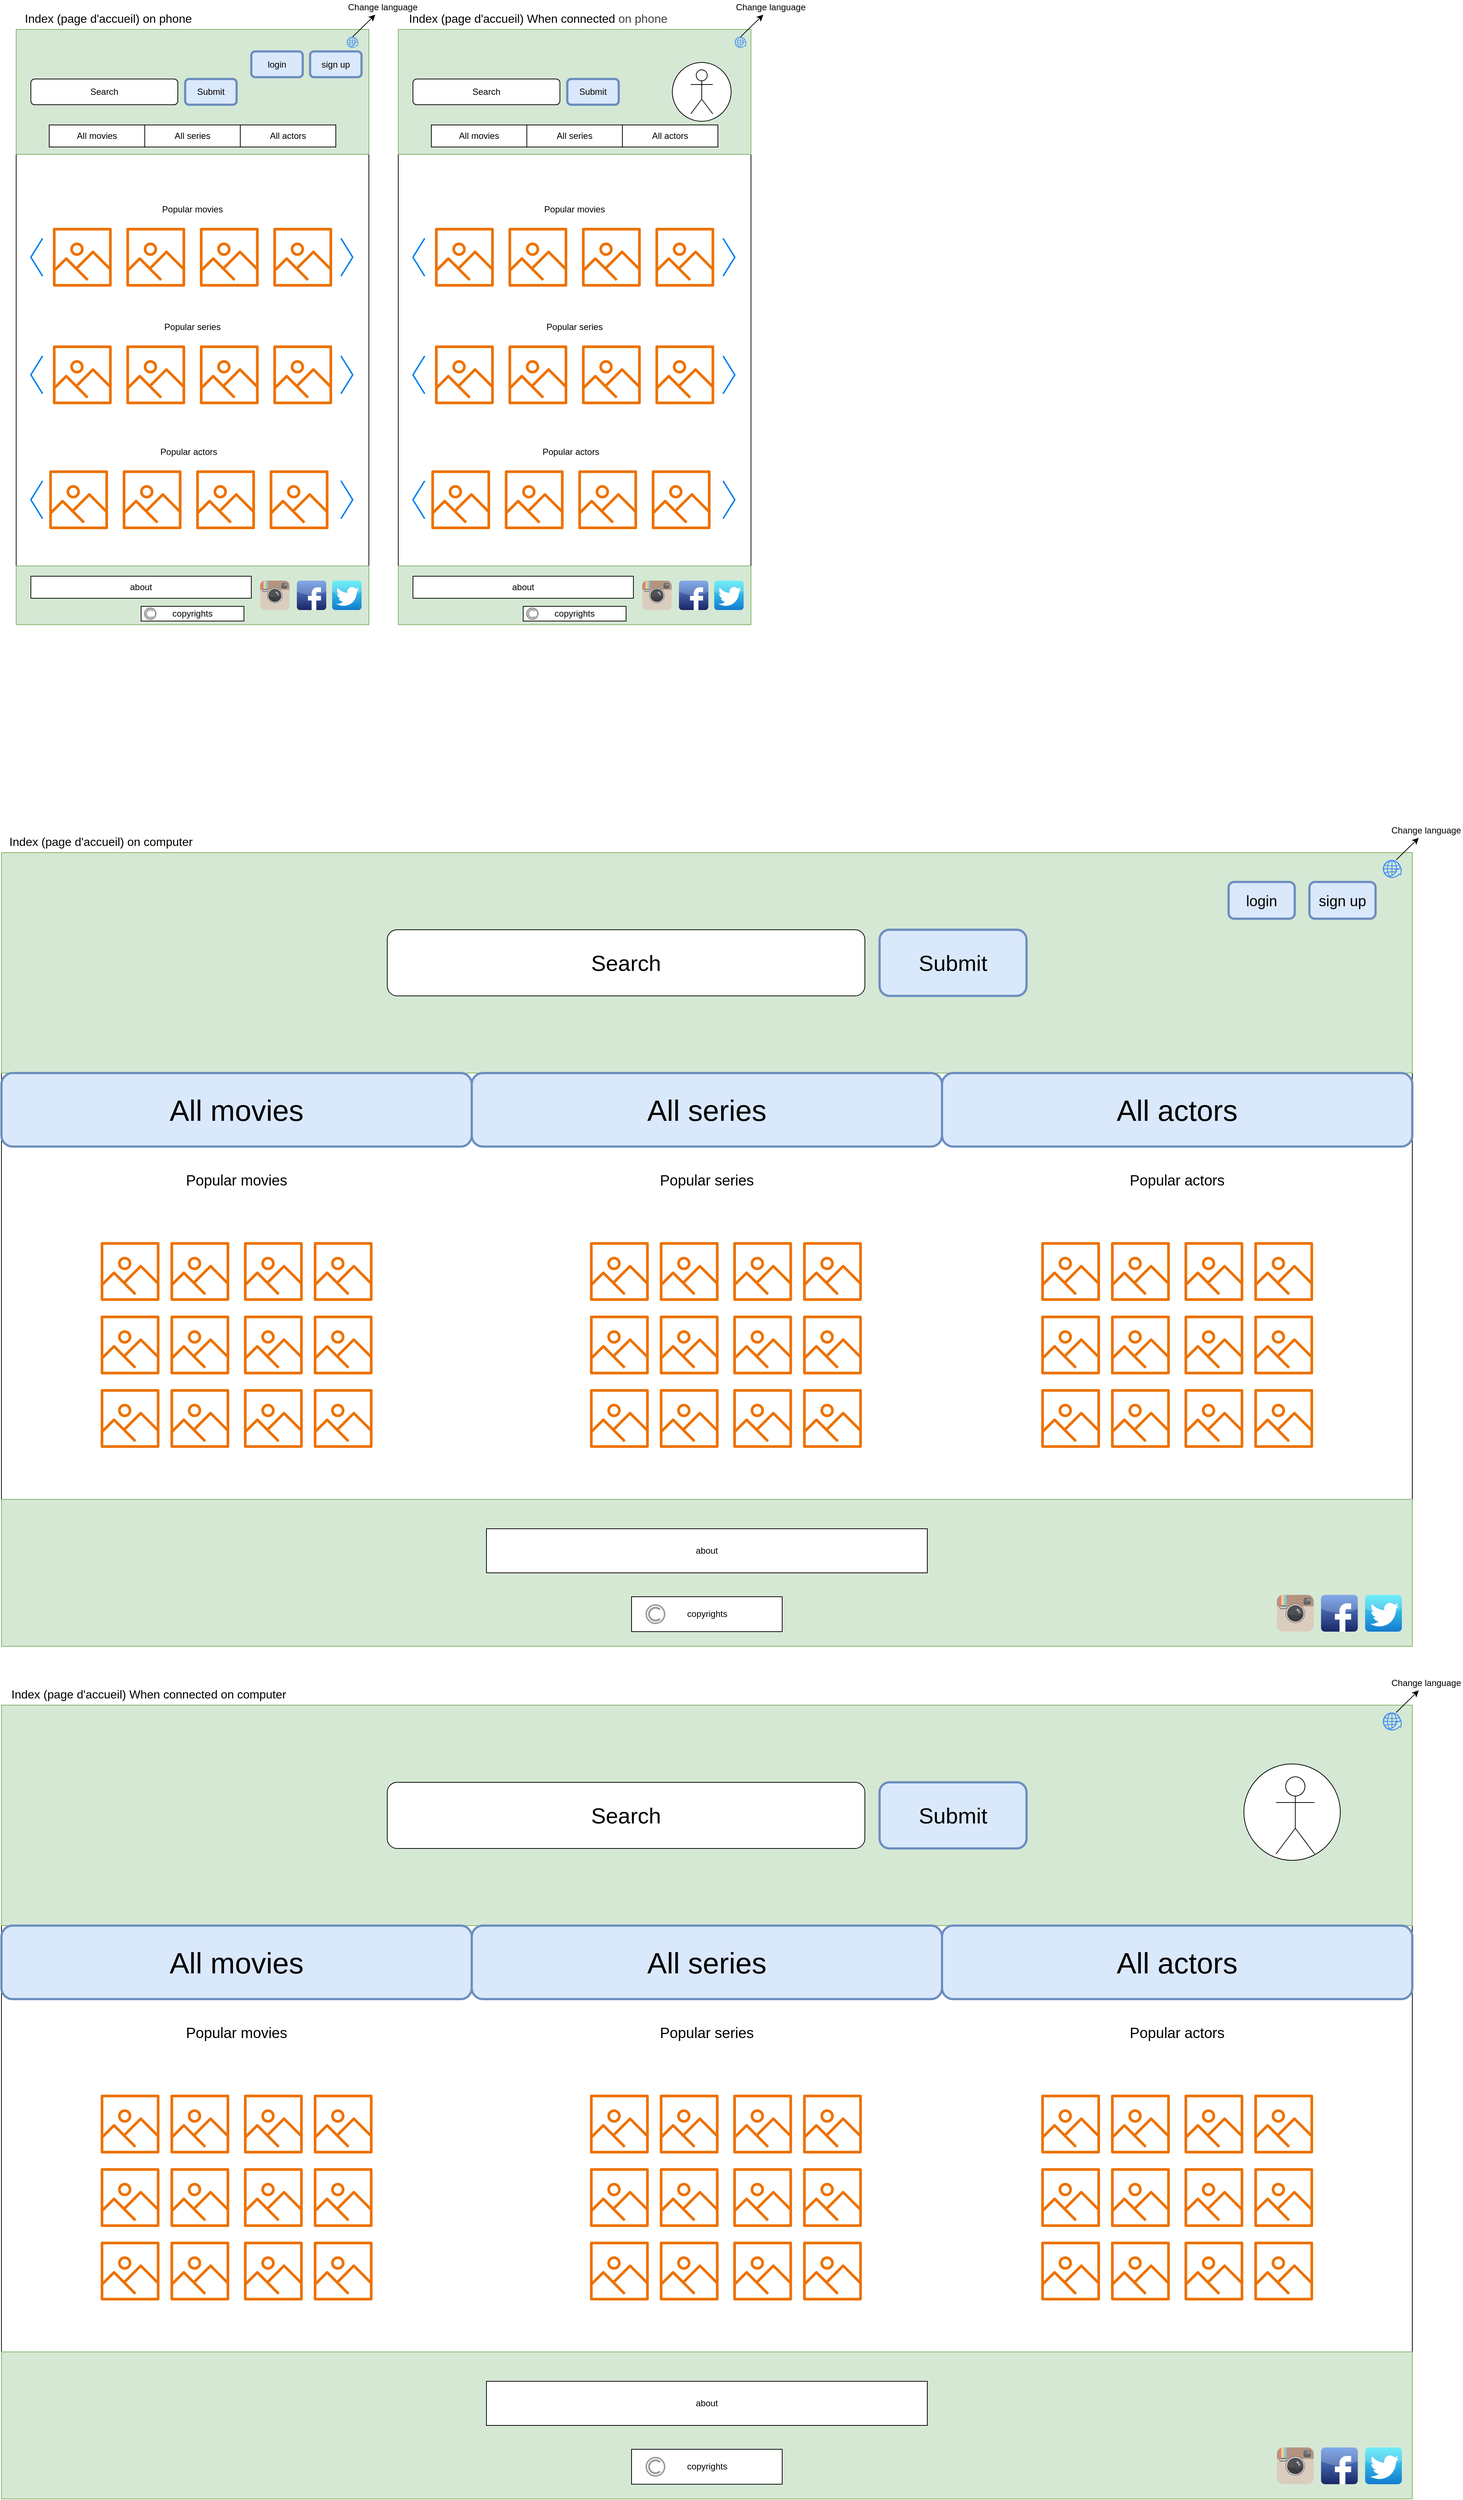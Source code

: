 <mxfile>
    <diagram id="rfGIokJ09Gj-BOzO8d14" name="Page-1">
        <mxGraphModel dx="1133" dy="779" grid="1" gridSize="10" guides="1" tooltips="1" connect="1" arrows="1" fold="1" page="1" pageScale="1" pageWidth="827" pageHeight="1169" math="0" shadow="0">
            <root>
                <mxCell id="0"/>
                <mxCell id="1" parent="0"/>
                <mxCell id="2" value="&lt;font style=&quot;font-size: 16px;&quot;&gt;Index (page d&#39;accueil) on phone&lt;/font&gt;" style="text;html=1;align=center;verticalAlign=middle;resizable=0;points=[];autosize=1;strokeColor=none;fillColor=none;" parent="1" vertex="1">
                    <mxGeometry x="40" y="50" width="250" height="30" as="geometry"/>
                </mxCell>
                <mxCell id="3" value="" style="whiteSpace=wrap;html=1;" parent="1" vertex="1">
                    <mxGeometry x="40" y="80" width="480" height="810" as="geometry"/>
                </mxCell>
                <mxCell id="5" value="" style="rounded=0;whiteSpace=wrap;html=1;fillColor=#d5e8d4;strokeColor=#82b366;" parent="1" vertex="1">
                    <mxGeometry x="40" y="80" width="480" height="170" as="geometry"/>
                </mxCell>
                <mxCell id="8" value="Search" style="rounded=1;whiteSpace=wrap;html=1;" parent="1" vertex="1">
                    <mxGeometry x="60" y="147.5" width="200" height="35" as="geometry"/>
                </mxCell>
                <mxCell id="9" value="Submit" style="rounded=1;whiteSpace=wrap;html=1;fillColor=#dae8fc;strokeColor=#6c8ebf;strokeWidth=3;" parent="1" vertex="1">
                    <mxGeometry x="270" y="147.5" width="70" height="35" as="geometry"/>
                </mxCell>
                <mxCell id="61" value="" style="sketch=0;outlineConnect=0;fontColor=#232F3E;gradientColor=none;fillColor=#ED7100;strokeColor=none;dashed=0;verticalLabelPosition=bottom;verticalAlign=top;align=center;html=1;fontSize=12;fontStyle=0;aspect=fixed;pointerEvents=1;shape=mxgraph.aws4.container_registry_image;" parent="1" vertex="1">
                    <mxGeometry x="90" y="510" width="80" height="80" as="geometry"/>
                </mxCell>
                <mxCell id="62" value="" style="sketch=0;outlineConnect=0;fontColor=#232F3E;gradientColor=none;fillColor=#ED7100;strokeColor=none;dashed=0;verticalLabelPosition=bottom;verticalAlign=top;align=center;html=1;fontSize=12;fontStyle=0;aspect=fixed;pointerEvents=1;shape=mxgraph.aws4.container_registry_image;" parent="1" vertex="1">
                    <mxGeometry x="190" y="510" width="80" height="80" as="geometry"/>
                </mxCell>
                <mxCell id="63" value="" style="sketch=0;outlineConnect=0;fontColor=#232F3E;gradientColor=none;fillColor=#ED7100;strokeColor=none;dashed=0;verticalLabelPosition=bottom;verticalAlign=top;align=center;html=1;fontSize=12;fontStyle=0;aspect=fixed;pointerEvents=1;shape=mxgraph.aws4.container_registry_image;" parent="1" vertex="1">
                    <mxGeometry x="290" y="510" width="80" height="80" as="geometry"/>
                </mxCell>
                <mxCell id="64" value="" style="sketch=0;outlineConnect=0;fontColor=#232F3E;gradientColor=none;fillColor=#ED7100;strokeColor=none;dashed=0;verticalLabelPosition=bottom;verticalAlign=top;align=center;html=1;fontSize=12;fontStyle=0;aspect=fixed;pointerEvents=1;shape=mxgraph.aws4.container_registry_image;" parent="1" vertex="1">
                    <mxGeometry x="390" y="510" width="80" height="80" as="geometry"/>
                </mxCell>
                <mxCell id="65" value="" style="rounded=0;whiteSpace=wrap;html=1;fillColor=#d5e8d4;strokeColor=#82b366;" parent="1" vertex="1">
                    <mxGeometry x="40" y="810" width="480" height="80" as="geometry"/>
                </mxCell>
                <mxCell id="68" value="copyrights" style="rounded=0;whiteSpace=wrap;html=1;" parent="1" vertex="1">
                    <mxGeometry x="210" y="865" width="140" height="20" as="geometry"/>
                </mxCell>
                <mxCell id="69" value="Popular series" style="text;html=1;align=center;verticalAlign=middle;whiteSpace=wrap;rounded=0;" parent="1" vertex="1">
                    <mxGeometry x="205" y="470" width="150" height="30" as="geometry"/>
                </mxCell>
                <mxCell id="70" value="" style="sketch=0;outlineConnect=0;fontColor=#232F3E;gradientColor=none;fillColor=#ED7100;strokeColor=none;dashed=0;verticalLabelPosition=bottom;verticalAlign=top;align=center;html=1;fontSize=12;fontStyle=0;aspect=fixed;pointerEvents=1;shape=mxgraph.aws4.container_registry_image;" parent="1" vertex="1">
                    <mxGeometry x="90" y="350" width="80" height="80" as="geometry"/>
                </mxCell>
                <mxCell id="71" value="" style="sketch=0;outlineConnect=0;fontColor=#232F3E;gradientColor=none;fillColor=#ED7100;strokeColor=none;dashed=0;verticalLabelPosition=bottom;verticalAlign=top;align=center;html=1;fontSize=12;fontStyle=0;aspect=fixed;pointerEvents=1;shape=mxgraph.aws4.container_registry_image;" parent="1" vertex="1">
                    <mxGeometry x="190" y="350" width="80" height="80" as="geometry"/>
                </mxCell>
                <mxCell id="72" value="" style="sketch=0;outlineConnect=0;fontColor=#232F3E;gradientColor=none;fillColor=#ED7100;strokeColor=none;dashed=0;verticalLabelPosition=bottom;verticalAlign=top;align=center;html=1;fontSize=12;fontStyle=0;aspect=fixed;pointerEvents=1;shape=mxgraph.aws4.container_registry_image;" parent="1" vertex="1">
                    <mxGeometry x="290" y="350" width="80" height="80" as="geometry"/>
                </mxCell>
                <mxCell id="73" value="" style="sketch=0;outlineConnect=0;fontColor=#232F3E;gradientColor=none;fillColor=#ED7100;strokeColor=none;dashed=0;verticalLabelPosition=bottom;verticalAlign=top;align=center;html=1;fontSize=12;fontStyle=0;aspect=fixed;pointerEvents=1;shape=mxgraph.aws4.container_registry_image;" parent="1" vertex="1">
                    <mxGeometry x="390" y="350" width="80" height="80" as="geometry"/>
                </mxCell>
                <mxCell id="74" value="Popular movies" style="text;html=1;align=center;verticalAlign=middle;whiteSpace=wrap;rounded=0;" parent="1" vertex="1">
                    <mxGeometry x="205" y="310" width="150" height="30" as="geometry"/>
                </mxCell>
                <mxCell id="75" value="&lt;font style=&quot;font-size: 16px;&quot;&gt;Index (page d&#39;accueil) When connected&amp;nbsp;&lt;/font&gt;&lt;span style=&quot;color: rgb(63, 63, 63); font-size: 16px;&quot;&gt;on phone&lt;/span&gt;" style="text;html=1;align=center;verticalAlign=middle;resizable=0;points=[];autosize=1;strokeColor=none;fillColor=none;" parent="1" vertex="1">
                    <mxGeometry x="560" y="50" width="380" height="30" as="geometry"/>
                </mxCell>
                <mxCell id="76" value="" style="whiteSpace=wrap;html=1;" parent="1" vertex="1">
                    <mxGeometry x="560" y="80" width="480" height="810" as="geometry"/>
                </mxCell>
                <mxCell id="77" value="" style="rounded=0;whiteSpace=wrap;html=1;fillColor=#d5e8d4;strokeColor=#82b366;" parent="1" vertex="1">
                    <mxGeometry x="560" y="80" width="480" height="170" as="geometry"/>
                </mxCell>
                <mxCell id="78" value="" style="ellipse;whiteSpace=wrap;html=1;aspect=fixed;" parent="1" vertex="1">
                    <mxGeometry x="933" y="125" width="80" height="80" as="geometry"/>
                </mxCell>
                <mxCell id="79" value="" style="shape=umlActor;verticalLabelPosition=bottom;verticalAlign=top;html=1;outlineConnect=0;" parent="1" vertex="1">
                    <mxGeometry x="958" y="135" width="30" height="60" as="geometry"/>
                </mxCell>
                <mxCell id="80" value="Search" style="rounded=1;whiteSpace=wrap;html=1;" parent="1" vertex="1">
                    <mxGeometry x="580" y="147.5" width="200" height="35" as="geometry"/>
                </mxCell>
                <mxCell id="81" value="Submit" style="rounded=1;whiteSpace=wrap;html=1;fillColor=#dae8fc;strokeColor=#6c8ebf;strokeWidth=3;" parent="1" vertex="1">
                    <mxGeometry x="790" y="147.5" width="70" height="35" as="geometry"/>
                </mxCell>
                <mxCell id="82" value="" style="sketch=0;outlineConnect=0;fontColor=#232F3E;gradientColor=none;fillColor=#ED7100;strokeColor=none;dashed=0;verticalLabelPosition=bottom;verticalAlign=top;align=center;html=1;fontSize=12;fontStyle=0;aspect=fixed;pointerEvents=1;shape=mxgraph.aws4.container_registry_image;" parent="1" vertex="1">
                    <mxGeometry x="610" y="510" width="80" height="80" as="geometry"/>
                </mxCell>
                <mxCell id="83" value="" style="sketch=0;outlineConnect=0;fontColor=#232F3E;gradientColor=none;fillColor=#ED7100;strokeColor=none;dashed=0;verticalLabelPosition=bottom;verticalAlign=top;align=center;html=1;fontSize=12;fontStyle=0;aspect=fixed;pointerEvents=1;shape=mxgraph.aws4.container_registry_image;" parent="1" vertex="1">
                    <mxGeometry x="710" y="510" width="80" height="80" as="geometry"/>
                </mxCell>
                <mxCell id="84" value="" style="sketch=0;outlineConnect=0;fontColor=#232F3E;gradientColor=none;fillColor=#ED7100;strokeColor=none;dashed=0;verticalLabelPosition=bottom;verticalAlign=top;align=center;html=1;fontSize=12;fontStyle=0;aspect=fixed;pointerEvents=1;shape=mxgraph.aws4.container_registry_image;" parent="1" vertex="1">
                    <mxGeometry x="810" y="510" width="80" height="80" as="geometry"/>
                </mxCell>
                <mxCell id="85" value="" style="sketch=0;outlineConnect=0;fontColor=#232F3E;gradientColor=none;fillColor=#ED7100;strokeColor=none;dashed=0;verticalLabelPosition=bottom;verticalAlign=top;align=center;html=1;fontSize=12;fontStyle=0;aspect=fixed;pointerEvents=1;shape=mxgraph.aws4.container_registry_image;" parent="1" vertex="1">
                    <mxGeometry x="910" y="510" width="80" height="80" as="geometry"/>
                </mxCell>
                <mxCell id="89" value="Popular series" style="text;html=1;align=center;verticalAlign=middle;whiteSpace=wrap;rounded=0;" parent="1" vertex="1">
                    <mxGeometry x="725" y="470" width="150" height="30" as="geometry"/>
                </mxCell>
                <mxCell id="90" value="" style="sketch=0;outlineConnect=0;fontColor=#232F3E;gradientColor=none;fillColor=#ED7100;strokeColor=none;dashed=0;verticalLabelPosition=bottom;verticalAlign=top;align=center;html=1;fontSize=12;fontStyle=0;aspect=fixed;pointerEvents=1;shape=mxgraph.aws4.container_registry_image;" parent="1" vertex="1">
                    <mxGeometry x="610" y="350" width="80" height="80" as="geometry"/>
                </mxCell>
                <mxCell id="91" value="" style="sketch=0;outlineConnect=0;fontColor=#232F3E;gradientColor=none;fillColor=#ED7100;strokeColor=none;dashed=0;verticalLabelPosition=bottom;verticalAlign=top;align=center;html=1;fontSize=12;fontStyle=0;aspect=fixed;pointerEvents=1;shape=mxgraph.aws4.container_registry_image;" parent="1" vertex="1">
                    <mxGeometry x="710" y="350" width="80" height="80" as="geometry"/>
                </mxCell>
                <mxCell id="92" value="" style="sketch=0;outlineConnect=0;fontColor=#232F3E;gradientColor=none;fillColor=#ED7100;strokeColor=none;dashed=0;verticalLabelPosition=bottom;verticalAlign=top;align=center;html=1;fontSize=12;fontStyle=0;aspect=fixed;pointerEvents=1;shape=mxgraph.aws4.container_registry_image;" parent="1" vertex="1">
                    <mxGeometry x="810" y="350" width="80" height="80" as="geometry"/>
                </mxCell>
                <mxCell id="93" value="" style="sketch=0;outlineConnect=0;fontColor=#232F3E;gradientColor=none;fillColor=#ED7100;strokeColor=none;dashed=0;verticalLabelPosition=bottom;verticalAlign=top;align=center;html=1;fontSize=12;fontStyle=0;aspect=fixed;pointerEvents=1;shape=mxgraph.aws4.container_registry_image;" parent="1" vertex="1">
                    <mxGeometry x="910" y="350" width="80" height="80" as="geometry"/>
                </mxCell>
                <mxCell id="94" value="Popular movies" style="text;html=1;align=center;verticalAlign=middle;whiteSpace=wrap;rounded=0;" parent="1" vertex="1">
                    <mxGeometry x="725" y="310" width="150" height="30" as="geometry"/>
                </mxCell>
                <mxCell id="99" value="login" style="rounded=1;whiteSpace=wrap;html=1;fillColor=#dae8fc;strokeColor=#6c8ebf;strokeWidth=3;" parent="1" vertex="1">
                    <mxGeometry x="360" y="110" width="70" height="35" as="geometry"/>
                </mxCell>
                <mxCell id="100" value="sign up" style="rounded=1;whiteSpace=wrap;html=1;fillColor=#dae8fc;strokeColor=#6c8ebf;strokeWidth=3;" parent="1" vertex="1">
                    <mxGeometry x="440" y="110" width="70" height="35" as="geometry"/>
                </mxCell>
                <mxCell id="102" value="All movies" style="rounded=0;whiteSpace=wrap;html=1;" parent="1" vertex="1">
                    <mxGeometry x="85" y="210" width="130" height="30" as="geometry"/>
                </mxCell>
                <mxCell id="103" value="All series" style="rounded=0;whiteSpace=wrap;html=1;" parent="1" vertex="1">
                    <mxGeometry x="215" y="210" width="130" height="30" as="geometry"/>
                </mxCell>
                <mxCell id="104" value="All actors" style="rounded=0;whiteSpace=wrap;html=1;" parent="1" vertex="1">
                    <mxGeometry x="345" y="210" width="130" height="30" as="geometry"/>
                </mxCell>
                <mxCell id="105" value="All movies" style="rounded=0;whiteSpace=wrap;html=1;" parent="1" vertex="1">
                    <mxGeometry x="605" y="210" width="130" height="30" as="geometry"/>
                </mxCell>
                <mxCell id="106" value="All series" style="rounded=0;whiteSpace=wrap;html=1;" parent="1" vertex="1">
                    <mxGeometry x="735" y="210" width="130" height="30" as="geometry"/>
                </mxCell>
                <mxCell id="107" value="All actors" style="rounded=0;whiteSpace=wrap;html=1;" parent="1" vertex="1">
                    <mxGeometry x="865" y="210" width="130" height="30" as="geometry"/>
                </mxCell>
                <mxCell id="109" value="about" style="rounded=0;whiteSpace=wrap;html=1;" parent="1" vertex="1">
                    <mxGeometry x="60" y="824" width="300" height="30" as="geometry"/>
                </mxCell>
                <mxCell id="111" value="" style="sketch=0;html=1;aspect=fixed;strokeColor=none;shadow=0;fillColor=#3B8DF1;verticalAlign=top;labelPosition=center;verticalLabelPosition=bottom;shape=mxgraph.gcp2.globe_world" parent="1" vertex="1">
                    <mxGeometry x="490" y="90" width="15.79" height="15" as="geometry"/>
                </mxCell>
                <mxCell id="112" value="" style="endArrow=classic;html=1;" parent="1" target="113" edge="1">
                    <mxGeometry width="50" height="50" relative="1" as="geometry">
                        <mxPoint x="498" y="90" as="sourcePoint"/>
                        <mxPoint x="548" y="40" as="targetPoint"/>
                    </mxGeometry>
                </mxCell>
                <mxCell id="113" value="Change language" style="text;html=1;align=center;verticalAlign=middle;whiteSpace=wrap;rounded=0;" parent="1" vertex="1">
                    <mxGeometry x="490" y="40" width="98" height="20" as="geometry"/>
                </mxCell>
                <mxCell id="114" value="" style="sketch=0;html=1;aspect=fixed;strokeColor=none;shadow=0;fillColor=#3B8DF1;verticalAlign=top;labelPosition=center;verticalLabelPosition=bottom;shape=mxgraph.gcp2.globe_world" parent="1" vertex="1">
                    <mxGeometry x="1018" y="90" width="15.79" height="15" as="geometry"/>
                </mxCell>
                <mxCell id="115" value="" style="endArrow=classic;html=1;" parent="1" target="116" edge="1">
                    <mxGeometry width="50" height="50" relative="1" as="geometry">
                        <mxPoint x="1026" y="90" as="sourcePoint"/>
                        <mxPoint x="1076" y="40" as="targetPoint"/>
                    </mxGeometry>
                </mxCell>
                <mxCell id="116" value="Change language" style="text;html=1;align=center;verticalAlign=middle;whiteSpace=wrap;rounded=0;" parent="1" vertex="1">
                    <mxGeometry x="1018" y="40" width="98" height="20" as="geometry"/>
                </mxCell>
                <mxCell id="117" value="" style="rounded=0;whiteSpace=wrap;html=1;" parent="1" vertex="1">
                    <mxGeometry x="20" y="1200" width="1920" height="1080" as="geometry"/>
                </mxCell>
                <mxCell id="118" value="" style="rounded=0;whiteSpace=wrap;html=1;fillColor=#d5e8d4;strokeColor=#82b366;" parent="1" vertex="1">
                    <mxGeometry x="20" y="1200" width="1920" height="300" as="geometry"/>
                </mxCell>
                <mxCell id="119" value="" style="rounded=0;whiteSpace=wrap;html=1;fillColor=#d5e8d4;strokeColor=#82b366;" parent="1" vertex="1">
                    <mxGeometry x="20" y="2080" width="1920" height="200" as="geometry"/>
                </mxCell>
                <mxCell id="120" value="&lt;font style=&quot;font-size: 30px;&quot;&gt;Search&lt;/font&gt;" style="rounded=1;whiteSpace=wrap;html=1;" parent="1" vertex="1">
                    <mxGeometry x="545" y="1305" width="650" height="90" as="geometry"/>
                </mxCell>
                <mxCell id="121" value="&lt;font style=&quot;font-size: 30px;&quot;&gt;Submit&lt;/font&gt;" style="rounded=1;whiteSpace=wrap;html=1;fillColor=#dae8fc;strokeColor=#6c8ebf;strokeWidth=3;" parent="1" vertex="1">
                    <mxGeometry x="1215" y="1305" width="200" height="90" as="geometry"/>
                </mxCell>
                <mxCell id="122" value="&lt;font style=&quot;font-size: 20px;&quot;&gt;login&lt;/font&gt;" style="rounded=1;whiteSpace=wrap;html=1;fillColor=#dae8fc;strokeColor=#6c8ebf;strokeWidth=3;" parent="1" vertex="1">
                    <mxGeometry x="1690" y="1240" width="90" height="50" as="geometry"/>
                </mxCell>
                <mxCell id="123" value="&lt;font style=&quot;font-size: 20px;&quot;&gt;sign up&lt;/font&gt;" style="rounded=1;whiteSpace=wrap;html=1;fillColor=#dae8fc;strokeColor=#6c8ebf;strokeWidth=3;" parent="1" vertex="1">
                    <mxGeometry x="1800" y="1240" width="90" height="50" as="geometry"/>
                </mxCell>
                <mxCell id="124" value="" style="endArrow=classic;html=1;" parent="1" target="125" edge="1">
                    <mxGeometry width="50" height="50" relative="1" as="geometry">
                        <mxPoint x="1918" y="1210" as="sourcePoint"/>
                        <mxPoint x="1968" y="1160" as="targetPoint"/>
                    </mxGeometry>
                </mxCell>
                <mxCell id="125" value="Change language" style="text;html=1;align=center;verticalAlign=middle;whiteSpace=wrap;rounded=0;" parent="1" vertex="1">
                    <mxGeometry x="1910" y="1160" width="98" height="20" as="geometry"/>
                </mxCell>
                <mxCell id="126" value="" style="sketch=0;html=1;aspect=fixed;strokeColor=none;shadow=0;fillColor=#3B8DF1;verticalAlign=top;labelPosition=center;verticalLabelPosition=bottom;shape=mxgraph.gcp2.globe_world" parent="1" vertex="1">
                    <mxGeometry x="1900" y="1210" width="25.79" height="24.5" as="geometry"/>
                </mxCell>
                <mxCell id="128" value="&lt;font style=&quot;font-size: 40px;&quot;&gt;All movies&lt;/font&gt;" style="rounded=1;whiteSpace=wrap;html=1;fillColor=#dae8fc;strokeColor=#6c8ebf;strokeWidth=3;" parent="1" vertex="1">
                    <mxGeometry x="20" y="1500" width="640" height="100" as="geometry"/>
                </mxCell>
                <mxCell id="129" value="&lt;font style=&quot;font-size: 40px;&quot;&gt;All series&lt;/font&gt;" style="rounded=1;whiteSpace=wrap;html=1;fillColor=#dae8fc;strokeColor=#6c8ebf;strokeWidth=3;" parent="1" vertex="1">
                    <mxGeometry x="660" y="1500" width="640" height="100" as="geometry"/>
                </mxCell>
                <mxCell id="130" value="&lt;font style=&quot;font-size: 40px;&quot;&gt;All actors&lt;/font&gt;" style="rounded=1;whiteSpace=wrap;html=1;fillColor=#dae8fc;strokeColor=#6c8ebf;strokeWidth=3;" parent="1" vertex="1">
                    <mxGeometry x="1300" y="1500" width="640" height="100" as="geometry"/>
                </mxCell>
                <mxCell id="136" value="&lt;font style=&quot;font-size: 20px;&quot;&gt;Popular series&lt;/font&gt;" style="text;html=1;align=center;verticalAlign=middle;whiteSpace=wrap;rounded=0;" parent="1" vertex="1">
                    <mxGeometry x="905" y="1630" width="150" height="30" as="geometry"/>
                </mxCell>
                <mxCell id="141" value="&lt;font style=&quot;font-size: 20px;&quot;&gt;Popular movies&lt;/font&gt;" style="text;html=1;align=center;verticalAlign=middle;whiteSpace=wrap;rounded=0;" parent="1" vertex="1">
                    <mxGeometry x="265" y="1630" width="150" height="30" as="geometry"/>
                </mxCell>
                <mxCell id="142" value="&lt;font style=&quot;font-size: 20px;&quot;&gt;Popular actors&lt;/font&gt;" style="text;html=1;align=center;verticalAlign=middle;whiteSpace=wrap;rounded=0;" parent="1" vertex="1">
                    <mxGeometry x="1545" y="1630" width="150" height="30" as="geometry"/>
                </mxCell>
                <mxCell id="143" value="" style="sketch=0;outlineConnect=0;fontColor=#232F3E;gradientColor=none;fillColor=#ED7100;strokeColor=none;dashed=0;verticalLabelPosition=bottom;verticalAlign=top;align=center;html=1;fontSize=12;fontStyle=0;aspect=fixed;pointerEvents=1;shape=mxgraph.aws4.container_registry_image;" parent="1" vertex="1">
                    <mxGeometry x="350" y="1730" width="80" height="80" as="geometry"/>
                </mxCell>
                <mxCell id="152" value="" style="sketch=0;outlineConnect=0;fontColor=#232F3E;gradientColor=none;fillColor=#ED7100;strokeColor=none;dashed=0;verticalLabelPosition=bottom;verticalAlign=top;align=center;html=1;fontSize=12;fontStyle=0;aspect=fixed;pointerEvents=1;shape=mxgraph.aws4.container_registry_image;" parent="1" vertex="1">
                    <mxGeometry x="445" y="1730" width="80" height="80" as="geometry"/>
                </mxCell>
                <mxCell id="155" value="" style="sketch=0;outlineConnect=0;fontColor=#232F3E;gradientColor=none;fillColor=#ED7100;strokeColor=none;dashed=0;verticalLabelPosition=bottom;verticalAlign=top;align=center;html=1;fontSize=12;fontStyle=0;aspect=fixed;pointerEvents=1;shape=mxgraph.aws4.container_registry_image;" parent="1" vertex="1">
                    <mxGeometry x="350" y="1830" width="80" height="80" as="geometry"/>
                </mxCell>
                <mxCell id="156" value="" style="sketch=0;outlineConnect=0;fontColor=#232F3E;gradientColor=none;fillColor=#ED7100;strokeColor=none;dashed=0;verticalLabelPosition=bottom;verticalAlign=top;align=center;html=1;fontSize=12;fontStyle=0;aspect=fixed;pointerEvents=1;shape=mxgraph.aws4.container_registry_image;" parent="1" vertex="1">
                    <mxGeometry x="445" y="1830" width="80" height="80" as="geometry"/>
                </mxCell>
                <mxCell id="157" value="" style="sketch=0;outlineConnect=0;fontColor=#232F3E;gradientColor=none;fillColor=#ED7100;strokeColor=none;dashed=0;verticalLabelPosition=bottom;verticalAlign=top;align=center;html=1;fontSize=12;fontStyle=0;aspect=fixed;pointerEvents=1;shape=mxgraph.aws4.container_registry_image;" parent="1" vertex="1">
                    <mxGeometry x="155" y="1730" width="80" height="80" as="geometry"/>
                </mxCell>
                <mxCell id="158" value="" style="sketch=0;outlineConnect=0;fontColor=#232F3E;gradientColor=none;fillColor=#ED7100;strokeColor=none;dashed=0;verticalLabelPosition=bottom;verticalAlign=top;align=center;html=1;fontSize=12;fontStyle=0;aspect=fixed;pointerEvents=1;shape=mxgraph.aws4.container_registry_image;" parent="1" vertex="1">
                    <mxGeometry x="250.0" y="1730" width="80" height="80" as="geometry"/>
                </mxCell>
                <mxCell id="159" value="" style="sketch=0;outlineConnect=0;fontColor=#232F3E;gradientColor=none;fillColor=#ED7100;strokeColor=none;dashed=0;verticalLabelPosition=bottom;verticalAlign=top;align=center;html=1;fontSize=12;fontStyle=0;aspect=fixed;pointerEvents=1;shape=mxgraph.aws4.container_registry_image;" parent="1" vertex="1">
                    <mxGeometry x="155" y="1830" width="80" height="80" as="geometry"/>
                </mxCell>
                <mxCell id="160" value="" style="sketch=0;outlineConnect=0;fontColor=#232F3E;gradientColor=none;fillColor=#ED7100;strokeColor=none;dashed=0;verticalLabelPosition=bottom;verticalAlign=top;align=center;html=1;fontSize=12;fontStyle=0;aspect=fixed;pointerEvents=1;shape=mxgraph.aws4.container_registry_image;" parent="1" vertex="1">
                    <mxGeometry x="250.0" y="1830" width="80" height="80" as="geometry"/>
                </mxCell>
                <mxCell id="161" value="" style="sketch=0;outlineConnect=0;fontColor=#232F3E;gradientColor=none;fillColor=#ED7100;strokeColor=none;dashed=0;verticalLabelPosition=bottom;verticalAlign=top;align=center;html=1;fontSize=12;fontStyle=0;aspect=fixed;pointerEvents=1;shape=mxgraph.aws4.container_registry_image;" parent="1" vertex="1">
                    <mxGeometry x="350" y="1930" width="80" height="80" as="geometry"/>
                </mxCell>
                <mxCell id="162" value="" style="sketch=0;outlineConnect=0;fontColor=#232F3E;gradientColor=none;fillColor=#ED7100;strokeColor=none;dashed=0;verticalLabelPosition=bottom;verticalAlign=top;align=center;html=1;fontSize=12;fontStyle=0;aspect=fixed;pointerEvents=1;shape=mxgraph.aws4.container_registry_image;" parent="1" vertex="1">
                    <mxGeometry x="445" y="1930" width="80" height="80" as="geometry"/>
                </mxCell>
                <mxCell id="165" value="" style="sketch=0;outlineConnect=0;fontColor=#232F3E;gradientColor=none;fillColor=#ED7100;strokeColor=none;dashed=0;verticalLabelPosition=bottom;verticalAlign=top;align=center;html=1;fontSize=12;fontStyle=0;aspect=fixed;pointerEvents=1;shape=mxgraph.aws4.container_registry_image;" parent="1" vertex="1">
                    <mxGeometry x="155" y="1930" width="80" height="80" as="geometry"/>
                </mxCell>
                <mxCell id="166" value="" style="sketch=0;outlineConnect=0;fontColor=#232F3E;gradientColor=none;fillColor=#ED7100;strokeColor=none;dashed=0;verticalLabelPosition=bottom;verticalAlign=top;align=center;html=1;fontSize=12;fontStyle=0;aspect=fixed;pointerEvents=1;shape=mxgraph.aws4.container_registry_image;" parent="1" vertex="1">
                    <mxGeometry x="250.0" y="1930" width="80" height="80" as="geometry"/>
                </mxCell>
                <mxCell id="169" value="" style="sketch=0;outlineConnect=0;fontColor=#232F3E;gradientColor=none;fillColor=#ED7100;strokeColor=none;dashed=0;verticalLabelPosition=bottom;verticalAlign=top;align=center;html=1;fontSize=12;fontStyle=0;aspect=fixed;pointerEvents=1;shape=mxgraph.aws4.container_registry_image;" parent="1" vertex="1">
                    <mxGeometry x="1015.9" y="1730" width="80" height="80" as="geometry"/>
                </mxCell>
                <mxCell id="170" value="" style="sketch=0;outlineConnect=0;fontColor=#232F3E;gradientColor=none;fillColor=#ED7100;strokeColor=none;dashed=0;verticalLabelPosition=bottom;verticalAlign=top;align=center;html=1;fontSize=12;fontStyle=0;aspect=fixed;pointerEvents=1;shape=mxgraph.aws4.container_registry_image;" parent="1" vertex="1">
                    <mxGeometry x="1110.9" y="1730" width="80" height="80" as="geometry"/>
                </mxCell>
                <mxCell id="171" value="" style="sketch=0;outlineConnect=0;fontColor=#232F3E;gradientColor=none;fillColor=#ED7100;strokeColor=none;dashed=0;verticalLabelPosition=bottom;verticalAlign=top;align=center;html=1;fontSize=12;fontStyle=0;aspect=fixed;pointerEvents=1;shape=mxgraph.aws4.container_registry_image;" parent="1" vertex="1">
                    <mxGeometry x="1015.9" y="1830" width="80" height="80" as="geometry"/>
                </mxCell>
                <mxCell id="172" value="" style="sketch=0;outlineConnect=0;fontColor=#232F3E;gradientColor=none;fillColor=#ED7100;strokeColor=none;dashed=0;verticalLabelPosition=bottom;verticalAlign=top;align=center;html=1;fontSize=12;fontStyle=0;aspect=fixed;pointerEvents=1;shape=mxgraph.aws4.container_registry_image;" parent="1" vertex="1">
                    <mxGeometry x="1110.9" y="1830" width="80" height="80" as="geometry"/>
                </mxCell>
                <mxCell id="173" value="" style="sketch=0;outlineConnect=0;fontColor=#232F3E;gradientColor=none;fillColor=#ED7100;strokeColor=none;dashed=0;verticalLabelPosition=bottom;verticalAlign=top;align=center;html=1;fontSize=12;fontStyle=0;aspect=fixed;pointerEvents=1;shape=mxgraph.aws4.container_registry_image;" parent="1" vertex="1">
                    <mxGeometry x="820.9" y="1730" width="80" height="80" as="geometry"/>
                </mxCell>
                <mxCell id="174" value="" style="sketch=0;outlineConnect=0;fontColor=#232F3E;gradientColor=none;fillColor=#ED7100;strokeColor=none;dashed=0;verticalLabelPosition=bottom;verticalAlign=top;align=center;html=1;fontSize=12;fontStyle=0;aspect=fixed;pointerEvents=1;shape=mxgraph.aws4.container_registry_image;" parent="1" vertex="1">
                    <mxGeometry x="915.9" y="1730" width="80" height="80" as="geometry"/>
                </mxCell>
                <mxCell id="175" value="" style="sketch=0;outlineConnect=0;fontColor=#232F3E;gradientColor=none;fillColor=#ED7100;strokeColor=none;dashed=0;verticalLabelPosition=bottom;verticalAlign=top;align=center;html=1;fontSize=12;fontStyle=0;aspect=fixed;pointerEvents=1;shape=mxgraph.aws4.container_registry_image;" parent="1" vertex="1">
                    <mxGeometry x="820.9" y="1830" width="80" height="80" as="geometry"/>
                </mxCell>
                <mxCell id="176" value="" style="sketch=0;outlineConnect=0;fontColor=#232F3E;gradientColor=none;fillColor=#ED7100;strokeColor=none;dashed=0;verticalLabelPosition=bottom;verticalAlign=top;align=center;html=1;fontSize=12;fontStyle=0;aspect=fixed;pointerEvents=1;shape=mxgraph.aws4.container_registry_image;" parent="1" vertex="1">
                    <mxGeometry x="915.9" y="1830" width="80" height="80" as="geometry"/>
                </mxCell>
                <mxCell id="177" value="" style="sketch=0;outlineConnect=0;fontColor=#232F3E;gradientColor=none;fillColor=#ED7100;strokeColor=none;dashed=0;verticalLabelPosition=bottom;verticalAlign=top;align=center;html=1;fontSize=12;fontStyle=0;aspect=fixed;pointerEvents=1;shape=mxgraph.aws4.container_registry_image;" parent="1" vertex="1">
                    <mxGeometry x="1015.9" y="1930" width="80" height="80" as="geometry"/>
                </mxCell>
                <mxCell id="178" value="" style="sketch=0;outlineConnect=0;fontColor=#232F3E;gradientColor=none;fillColor=#ED7100;strokeColor=none;dashed=0;verticalLabelPosition=bottom;verticalAlign=top;align=center;html=1;fontSize=12;fontStyle=0;aspect=fixed;pointerEvents=1;shape=mxgraph.aws4.container_registry_image;" parent="1" vertex="1">
                    <mxGeometry x="1110.9" y="1930" width="80" height="80" as="geometry"/>
                </mxCell>
                <mxCell id="179" value="" style="sketch=0;outlineConnect=0;fontColor=#232F3E;gradientColor=none;fillColor=#ED7100;strokeColor=none;dashed=0;verticalLabelPosition=bottom;verticalAlign=top;align=center;html=1;fontSize=12;fontStyle=0;aspect=fixed;pointerEvents=1;shape=mxgraph.aws4.container_registry_image;" parent="1" vertex="1">
                    <mxGeometry x="820.9" y="1930" width="80" height="80" as="geometry"/>
                </mxCell>
                <mxCell id="180" value="" style="sketch=0;outlineConnect=0;fontColor=#232F3E;gradientColor=none;fillColor=#ED7100;strokeColor=none;dashed=0;verticalLabelPosition=bottom;verticalAlign=top;align=center;html=1;fontSize=12;fontStyle=0;aspect=fixed;pointerEvents=1;shape=mxgraph.aws4.container_registry_image;" parent="1" vertex="1">
                    <mxGeometry x="915.9" y="1930" width="80" height="80" as="geometry"/>
                </mxCell>
                <mxCell id="181" value="" style="sketch=0;outlineConnect=0;fontColor=#232F3E;gradientColor=none;fillColor=#ED7100;strokeColor=none;dashed=0;verticalLabelPosition=bottom;verticalAlign=top;align=center;html=1;fontSize=12;fontStyle=0;aspect=fixed;pointerEvents=1;shape=mxgraph.aws4.container_registry_image;" parent="1" vertex="1">
                    <mxGeometry x="1630" y="1730" width="80" height="80" as="geometry"/>
                </mxCell>
                <mxCell id="182" value="" style="sketch=0;outlineConnect=0;fontColor=#232F3E;gradientColor=none;fillColor=#ED7100;strokeColor=none;dashed=0;verticalLabelPosition=bottom;verticalAlign=top;align=center;html=1;fontSize=12;fontStyle=0;aspect=fixed;pointerEvents=1;shape=mxgraph.aws4.container_registry_image;" parent="1" vertex="1">
                    <mxGeometry x="1725" y="1730" width="80" height="80" as="geometry"/>
                </mxCell>
                <mxCell id="183" value="" style="sketch=0;outlineConnect=0;fontColor=#232F3E;gradientColor=none;fillColor=#ED7100;strokeColor=none;dashed=0;verticalLabelPosition=bottom;verticalAlign=top;align=center;html=1;fontSize=12;fontStyle=0;aspect=fixed;pointerEvents=1;shape=mxgraph.aws4.container_registry_image;" parent="1" vertex="1">
                    <mxGeometry x="1630" y="1830" width="80" height="80" as="geometry"/>
                </mxCell>
                <mxCell id="184" value="" style="sketch=0;outlineConnect=0;fontColor=#232F3E;gradientColor=none;fillColor=#ED7100;strokeColor=none;dashed=0;verticalLabelPosition=bottom;verticalAlign=top;align=center;html=1;fontSize=12;fontStyle=0;aspect=fixed;pointerEvents=1;shape=mxgraph.aws4.container_registry_image;" parent="1" vertex="1">
                    <mxGeometry x="1725" y="1830" width="80" height="80" as="geometry"/>
                </mxCell>
                <mxCell id="185" value="" style="sketch=0;outlineConnect=0;fontColor=#232F3E;gradientColor=none;fillColor=#ED7100;strokeColor=none;dashed=0;verticalLabelPosition=bottom;verticalAlign=top;align=center;html=1;fontSize=12;fontStyle=0;aspect=fixed;pointerEvents=1;shape=mxgraph.aws4.container_registry_image;" parent="1" vertex="1">
                    <mxGeometry x="1435" y="1730" width="80" height="80" as="geometry"/>
                </mxCell>
                <mxCell id="186" value="" style="sketch=0;outlineConnect=0;fontColor=#232F3E;gradientColor=none;fillColor=#ED7100;strokeColor=none;dashed=0;verticalLabelPosition=bottom;verticalAlign=top;align=center;html=1;fontSize=12;fontStyle=0;aspect=fixed;pointerEvents=1;shape=mxgraph.aws4.container_registry_image;" parent="1" vertex="1">
                    <mxGeometry x="1530" y="1730" width="80" height="80" as="geometry"/>
                </mxCell>
                <mxCell id="187" value="" style="sketch=0;outlineConnect=0;fontColor=#232F3E;gradientColor=none;fillColor=#ED7100;strokeColor=none;dashed=0;verticalLabelPosition=bottom;verticalAlign=top;align=center;html=1;fontSize=12;fontStyle=0;aspect=fixed;pointerEvents=1;shape=mxgraph.aws4.container_registry_image;" parent="1" vertex="1">
                    <mxGeometry x="1435" y="1830" width="80" height="80" as="geometry"/>
                </mxCell>
                <mxCell id="188" value="" style="sketch=0;outlineConnect=0;fontColor=#232F3E;gradientColor=none;fillColor=#ED7100;strokeColor=none;dashed=0;verticalLabelPosition=bottom;verticalAlign=top;align=center;html=1;fontSize=12;fontStyle=0;aspect=fixed;pointerEvents=1;shape=mxgraph.aws4.container_registry_image;" parent="1" vertex="1">
                    <mxGeometry x="1530" y="1830" width="80" height="80" as="geometry"/>
                </mxCell>
                <mxCell id="189" value="" style="sketch=0;outlineConnect=0;fontColor=#232F3E;gradientColor=none;fillColor=#ED7100;strokeColor=none;dashed=0;verticalLabelPosition=bottom;verticalAlign=top;align=center;html=1;fontSize=12;fontStyle=0;aspect=fixed;pointerEvents=1;shape=mxgraph.aws4.container_registry_image;" parent="1" vertex="1">
                    <mxGeometry x="1630" y="1930" width="80" height="80" as="geometry"/>
                </mxCell>
                <mxCell id="190" value="" style="sketch=0;outlineConnect=0;fontColor=#232F3E;gradientColor=none;fillColor=#ED7100;strokeColor=none;dashed=0;verticalLabelPosition=bottom;verticalAlign=top;align=center;html=1;fontSize=12;fontStyle=0;aspect=fixed;pointerEvents=1;shape=mxgraph.aws4.container_registry_image;" parent="1" vertex="1">
                    <mxGeometry x="1725" y="1930" width="80" height="80" as="geometry"/>
                </mxCell>
                <mxCell id="191" value="" style="sketch=0;outlineConnect=0;fontColor=#232F3E;gradientColor=none;fillColor=#ED7100;strokeColor=none;dashed=0;verticalLabelPosition=bottom;verticalAlign=top;align=center;html=1;fontSize=12;fontStyle=0;aspect=fixed;pointerEvents=1;shape=mxgraph.aws4.container_registry_image;" parent="1" vertex="1">
                    <mxGeometry x="1435" y="1930" width="80" height="80" as="geometry"/>
                </mxCell>
                <mxCell id="192" value="" style="sketch=0;outlineConnect=0;fontColor=#232F3E;gradientColor=none;fillColor=#ED7100;strokeColor=none;dashed=0;verticalLabelPosition=bottom;verticalAlign=top;align=center;html=1;fontSize=12;fontStyle=0;aspect=fixed;pointerEvents=1;shape=mxgraph.aws4.container_registry_image;" parent="1" vertex="1">
                    <mxGeometry x="1530" y="1930" width="80" height="80" as="geometry"/>
                </mxCell>
                <mxCell id="193" value="" style="dashed=0;outlineConnect=0;html=1;align=center;labelPosition=center;verticalLabelPosition=bottom;verticalAlign=top;shape=mxgraph.webicons.facebook;fillColor=#6294E4;gradientColor=#1A2665" parent="1" vertex="1">
                    <mxGeometry x="1815.79" y="2210" width="50" height="50" as="geometry"/>
                </mxCell>
                <mxCell id="194" value="" style="dashed=0;outlineConnect=0;html=1;align=center;labelPosition=center;verticalLabelPosition=bottom;verticalAlign=top;shape=mxgraph.weblogos.instagram;fillColor=#6FC0E4;gradientColor=#1E305B" parent="1" vertex="1">
                    <mxGeometry x="1755.79" y="2210" width="50" height="50" as="geometry"/>
                </mxCell>
                <mxCell id="195" value="" style="dashed=0;outlineConnect=0;html=1;align=center;labelPosition=center;verticalLabelPosition=bottom;verticalAlign=top;shape=mxgraph.webicons.twitter;fillColor=#49EAF7;strokeColor=none;gradientColor=#137BD0;" parent="1" vertex="1">
                    <mxGeometry x="1875.79" y="2210" width="50" height="50" as="geometry"/>
                </mxCell>
                <mxCell id="201" value="copyrights" style="rounded=0;whiteSpace=wrap;html=1;" parent="1" vertex="1">
                    <mxGeometry x="877.5" y="2212.5" width="205" height="47.5" as="geometry"/>
                </mxCell>
                <mxCell id="202" value="" style="strokeColor=#999999;verticalLabelPosition=bottom;shadow=0;dashed=0;verticalAlign=top;strokeWidth=2;html=1;shape=mxgraph.mockup.misc.copyrightIcon;" parent="1" vertex="1">
                    <mxGeometry x="897.5" y="2223.75" width="25" height="25" as="geometry"/>
                </mxCell>
                <mxCell id="203" value="about" style="rounded=0;whiteSpace=wrap;html=1;" parent="1" vertex="1">
                    <mxGeometry x="680" y="2120" width="600" height="60" as="geometry"/>
                </mxCell>
                <mxCell id="204" value="" style="rounded=0;whiteSpace=wrap;html=1;" parent="1" vertex="1">
                    <mxGeometry x="20.0" y="2360" width="1920" height="1080" as="geometry"/>
                </mxCell>
                <mxCell id="205" value="" style="rounded=0;whiteSpace=wrap;html=1;fillColor=#d5e8d4;strokeColor=#82b366;" parent="1" vertex="1">
                    <mxGeometry x="20.0" y="2360" width="1920" height="300" as="geometry"/>
                </mxCell>
                <mxCell id="206" value="" style="rounded=0;whiteSpace=wrap;html=1;fillColor=#d5e8d4;strokeColor=#82b366;" parent="1" vertex="1">
                    <mxGeometry x="20.0" y="3240" width="1920" height="200" as="geometry"/>
                </mxCell>
                <mxCell id="207" value="&lt;font style=&quot;font-size: 30px;&quot;&gt;Search&lt;/font&gt;" style="rounded=1;whiteSpace=wrap;html=1;" parent="1" vertex="1">
                    <mxGeometry x="545" y="2465" width="650" height="90" as="geometry"/>
                </mxCell>
                <mxCell id="208" value="&lt;font style=&quot;font-size: 30px;&quot;&gt;Submit&lt;/font&gt;" style="rounded=1;whiteSpace=wrap;html=1;fillColor=#dae8fc;strokeColor=#6c8ebf;strokeWidth=3;" parent="1" vertex="1">
                    <mxGeometry x="1215" y="2465" width="200" height="90" as="geometry"/>
                </mxCell>
                <mxCell id="211" value="" style="endArrow=classic;html=1;" parent="1" target="212" edge="1">
                    <mxGeometry width="50" height="50" relative="1" as="geometry">
                        <mxPoint x="1918" y="2370" as="sourcePoint"/>
                        <mxPoint x="1968" y="2320" as="targetPoint"/>
                    </mxGeometry>
                </mxCell>
                <mxCell id="212" value="Change language" style="text;html=1;align=center;verticalAlign=middle;whiteSpace=wrap;rounded=0;" parent="1" vertex="1">
                    <mxGeometry x="1910" y="2320" width="98" height="20" as="geometry"/>
                </mxCell>
                <mxCell id="213" value="" style="sketch=0;html=1;aspect=fixed;strokeColor=none;shadow=0;fillColor=#3B8DF1;verticalAlign=top;labelPosition=center;verticalLabelPosition=bottom;shape=mxgraph.gcp2.globe_world" parent="1" vertex="1">
                    <mxGeometry x="1900" y="2370" width="25.79" height="24.5" as="geometry"/>
                </mxCell>
                <mxCell id="214" value="&lt;font style=&quot;font-size: 40px;&quot;&gt;All movies&lt;/font&gt;" style="rounded=1;whiteSpace=wrap;html=1;fillColor=#dae8fc;strokeColor=#6c8ebf;strokeWidth=3;" parent="1" vertex="1">
                    <mxGeometry x="20.0" y="2660" width="640" height="100" as="geometry"/>
                </mxCell>
                <mxCell id="215" value="&lt;font style=&quot;font-size: 40px;&quot;&gt;All series&lt;/font&gt;" style="rounded=1;whiteSpace=wrap;html=1;fillColor=#dae8fc;strokeColor=#6c8ebf;strokeWidth=3;" parent="1" vertex="1">
                    <mxGeometry x="660" y="2660" width="640" height="100" as="geometry"/>
                </mxCell>
                <mxCell id="216" value="&lt;font style=&quot;font-size: 40px;&quot;&gt;All actors&lt;/font&gt;" style="rounded=1;whiteSpace=wrap;html=1;fillColor=#dae8fc;strokeColor=#6c8ebf;strokeWidth=3;" parent="1" vertex="1">
                    <mxGeometry x="1300" y="2660" width="640" height="100" as="geometry"/>
                </mxCell>
                <mxCell id="217" value="&lt;font style=&quot;font-size: 20px;&quot;&gt;Popular series&lt;/font&gt;" style="text;html=1;align=center;verticalAlign=middle;whiteSpace=wrap;rounded=0;" parent="1" vertex="1">
                    <mxGeometry x="905" y="2790" width="150" height="30" as="geometry"/>
                </mxCell>
                <mxCell id="218" value="&lt;font style=&quot;font-size: 20px;&quot;&gt;Popular movies&lt;/font&gt;" style="text;html=1;align=center;verticalAlign=middle;whiteSpace=wrap;rounded=0;" parent="1" vertex="1">
                    <mxGeometry x="265" y="2790" width="150" height="30" as="geometry"/>
                </mxCell>
                <mxCell id="219" value="&lt;font style=&quot;font-size: 20px;&quot;&gt;Popular actors&lt;/font&gt;" style="text;html=1;align=center;verticalAlign=middle;whiteSpace=wrap;rounded=0;" parent="1" vertex="1">
                    <mxGeometry x="1545" y="2790" width="150" height="30" as="geometry"/>
                </mxCell>
                <mxCell id="220" value="" style="sketch=0;outlineConnect=0;fontColor=#232F3E;gradientColor=none;fillColor=#ED7100;strokeColor=none;dashed=0;verticalLabelPosition=bottom;verticalAlign=top;align=center;html=1;fontSize=12;fontStyle=0;aspect=fixed;pointerEvents=1;shape=mxgraph.aws4.container_registry_image;" parent="1" vertex="1">
                    <mxGeometry x="350" y="2890" width="80" height="80" as="geometry"/>
                </mxCell>
                <mxCell id="221" value="" style="sketch=0;outlineConnect=0;fontColor=#232F3E;gradientColor=none;fillColor=#ED7100;strokeColor=none;dashed=0;verticalLabelPosition=bottom;verticalAlign=top;align=center;html=1;fontSize=12;fontStyle=0;aspect=fixed;pointerEvents=1;shape=mxgraph.aws4.container_registry_image;" parent="1" vertex="1">
                    <mxGeometry x="445" y="2890" width="80" height="80" as="geometry"/>
                </mxCell>
                <mxCell id="222" value="" style="sketch=0;outlineConnect=0;fontColor=#232F3E;gradientColor=none;fillColor=#ED7100;strokeColor=none;dashed=0;verticalLabelPosition=bottom;verticalAlign=top;align=center;html=1;fontSize=12;fontStyle=0;aspect=fixed;pointerEvents=1;shape=mxgraph.aws4.container_registry_image;" parent="1" vertex="1">
                    <mxGeometry x="350" y="2990" width="80" height="80" as="geometry"/>
                </mxCell>
                <mxCell id="223" value="" style="sketch=0;outlineConnect=0;fontColor=#232F3E;gradientColor=none;fillColor=#ED7100;strokeColor=none;dashed=0;verticalLabelPosition=bottom;verticalAlign=top;align=center;html=1;fontSize=12;fontStyle=0;aspect=fixed;pointerEvents=1;shape=mxgraph.aws4.container_registry_image;" parent="1" vertex="1">
                    <mxGeometry x="445" y="2990" width="80" height="80" as="geometry"/>
                </mxCell>
                <mxCell id="224" value="" style="sketch=0;outlineConnect=0;fontColor=#232F3E;gradientColor=none;fillColor=#ED7100;strokeColor=none;dashed=0;verticalLabelPosition=bottom;verticalAlign=top;align=center;html=1;fontSize=12;fontStyle=0;aspect=fixed;pointerEvents=1;shape=mxgraph.aws4.container_registry_image;" parent="1" vertex="1">
                    <mxGeometry x="155" y="2890" width="80" height="80" as="geometry"/>
                </mxCell>
                <mxCell id="225" value="" style="sketch=0;outlineConnect=0;fontColor=#232F3E;gradientColor=none;fillColor=#ED7100;strokeColor=none;dashed=0;verticalLabelPosition=bottom;verticalAlign=top;align=center;html=1;fontSize=12;fontStyle=0;aspect=fixed;pointerEvents=1;shape=mxgraph.aws4.container_registry_image;" parent="1" vertex="1">
                    <mxGeometry x="250.0" y="2890" width="80" height="80" as="geometry"/>
                </mxCell>
                <mxCell id="226" value="" style="sketch=0;outlineConnect=0;fontColor=#232F3E;gradientColor=none;fillColor=#ED7100;strokeColor=none;dashed=0;verticalLabelPosition=bottom;verticalAlign=top;align=center;html=1;fontSize=12;fontStyle=0;aspect=fixed;pointerEvents=1;shape=mxgraph.aws4.container_registry_image;" parent="1" vertex="1">
                    <mxGeometry x="155" y="2990" width="80" height="80" as="geometry"/>
                </mxCell>
                <mxCell id="227" value="" style="sketch=0;outlineConnect=0;fontColor=#232F3E;gradientColor=none;fillColor=#ED7100;strokeColor=none;dashed=0;verticalLabelPosition=bottom;verticalAlign=top;align=center;html=1;fontSize=12;fontStyle=0;aspect=fixed;pointerEvents=1;shape=mxgraph.aws4.container_registry_image;" parent="1" vertex="1">
                    <mxGeometry x="250.0" y="2990" width="80" height="80" as="geometry"/>
                </mxCell>
                <mxCell id="228" value="" style="sketch=0;outlineConnect=0;fontColor=#232F3E;gradientColor=none;fillColor=#ED7100;strokeColor=none;dashed=0;verticalLabelPosition=bottom;verticalAlign=top;align=center;html=1;fontSize=12;fontStyle=0;aspect=fixed;pointerEvents=1;shape=mxgraph.aws4.container_registry_image;" parent="1" vertex="1">
                    <mxGeometry x="350" y="3090" width="80" height="80" as="geometry"/>
                </mxCell>
                <mxCell id="229" value="" style="sketch=0;outlineConnect=0;fontColor=#232F3E;gradientColor=none;fillColor=#ED7100;strokeColor=none;dashed=0;verticalLabelPosition=bottom;verticalAlign=top;align=center;html=1;fontSize=12;fontStyle=0;aspect=fixed;pointerEvents=1;shape=mxgraph.aws4.container_registry_image;" parent="1" vertex="1">
                    <mxGeometry x="445" y="3090" width="80" height="80" as="geometry"/>
                </mxCell>
                <mxCell id="230" value="" style="sketch=0;outlineConnect=0;fontColor=#232F3E;gradientColor=none;fillColor=#ED7100;strokeColor=none;dashed=0;verticalLabelPosition=bottom;verticalAlign=top;align=center;html=1;fontSize=12;fontStyle=0;aspect=fixed;pointerEvents=1;shape=mxgraph.aws4.container_registry_image;" parent="1" vertex="1">
                    <mxGeometry x="155" y="3090" width="80" height="80" as="geometry"/>
                </mxCell>
                <mxCell id="231" value="" style="sketch=0;outlineConnect=0;fontColor=#232F3E;gradientColor=none;fillColor=#ED7100;strokeColor=none;dashed=0;verticalLabelPosition=bottom;verticalAlign=top;align=center;html=1;fontSize=12;fontStyle=0;aspect=fixed;pointerEvents=1;shape=mxgraph.aws4.container_registry_image;" parent="1" vertex="1">
                    <mxGeometry x="250.0" y="3090" width="80" height="80" as="geometry"/>
                </mxCell>
                <mxCell id="232" value="" style="sketch=0;outlineConnect=0;fontColor=#232F3E;gradientColor=none;fillColor=#ED7100;strokeColor=none;dashed=0;verticalLabelPosition=bottom;verticalAlign=top;align=center;html=1;fontSize=12;fontStyle=0;aspect=fixed;pointerEvents=1;shape=mxgraph.aws4.container_registry_image;" parent="1" vertex="1">
                    <mxGeometry x="1015.9" y="2890" width="80" height="80" as="geometry"/>
                </mxCell>
                <mxCell id="233" value="" style="sketch=0;outlineConnect=0;fontColor=#232F3E;gradientColor=none;fillColor=#ED7100;strokeColor=none;dashed=0;verticalLabelPosition=bottom;verticalAlign=top;align=center;html=1;fontSize=12;fontStyle=0;aspect=fixed;pointerEvents=1;shape=mxgraph.aws4.container_registry_image;" parent="1" vertex="1">
                    <mxGeometry x="1110.9" y="2890" width="80" height="80" as="geometry"/>
                </mxCell>
                <mxCell id="234" value="" style="sketch=0;outlineConnect=0;fontColor=#232F3E;gradientColor=none;fillColor=#ED7100;strokeColor=none;dashed=0;verticalLabelPosition=bottom;verticalAlign=top;align=center;html=1;fontSize=12;fontStyle=0;aspect=fixed;pointerEvents=1;shape=mxgraph.aws4.container_registry_image;" parent="1" vertex="1">
                    <mxGeometry x="1015.9" y="2990" width="80" height="80" as="geometry"/>
                </mxCell>
                <mxCell id="235" value="" style="sketch=0;outlineConnect=0;fontColor=#232F3E;gradientColor=none;fillColor=#ED7100;strokeColor=none;dashed=0;verticalLabelPosition=bottom;verticalAlign=top;align=center;html=1;fontSize=12;fontStyle=0;aspect=fixed;pointerEvents=1;shape=mxgraph.aws4.container_registry_image;" parent="1" vertex="1">
                    <mxGeometry x="1110.9" y="2990" width="80" height="80" as="geometry"/>
                </mxCell>
                <mxCell id="236" value="" style="sketch=0;outlineConnect=0;fontColor=#232F3E;gradientColor=none;fillColor=#ED7100;strokeColor=none;dashed=0;verticalLabelPosition=bottom;verticalAlign=top;align=center;html=1;fontSize=12;fontStyle=0;aspect=fixed;pointerEvents=1;shape=mxgraph.aws4.container_registry_image;" parent="1" vertex="1">
                    <mxGeometry x="820.9" y="2890" width="80" height="80" as="geometry"/>
                </mxCell>
                <mxCell id="237" value="" style="sketch=0;outlineConnect=0;fontColor=#232F3E;gradientColor=none;fillColor=#ED7100;strokeColor=none;dashed=0;verticalLabelPosition=bottom;verticalAlign=top;align=center;html=1;fontSize=12;fontStyle=0;aspect=fixed;pointerEvents=1;shape=mxgraph.aws4.container_registry_image;" parent="1" vertex="1">
                    <mxGeometry x="915.9" y="2890" width="80" height="80" as="geometry"/>
                </mxCell>
                <mxCell id="238" value="" style="sketch=0;outlineConnect=0;fontColor=#232F3E;gradientColor=none;fillColor=#ED7100;strokeColor=none;dashed=0;verticalLabelPosition=bottom;verticalAlign=top;align=center;html=1;fontSize=12;fontStyle=0;aspect=fixed;pointerEvents=1;shape=mxgraph.aws4.container_registry_image;" parent="1" vertex="1">
                    <mxGeometry x="820.9" y="2990" width="80" height="80" as="geometry"/>
                </mxCell>
                <mxCell id="239" value="" style="sketch=0;outlineConnect=0;fontColor=#232F3E;gradientColor=none;fillColor=#ED7100;strokeColor=none;dashed=0;verticalLabelPosition=bottom;verticalAlign=top;align=center;html=1;fontSize=12;fontStyle=0;aspect=fixed;pointerEvents=1;shape=mxgraph.aws4.container_registry_image;" parent="1" vertex="1">
                    <mxGeometry x="915.9" y="2990" width="80" height="80" as="geometry"/>
                </mxCell>
                <mxCell id="240" value="" style="sketch=0;outlineConnect=0;fontColor=#232F3E;gradientColor=none;fillColor=#ED7100;strokeColor=none;dashed=0;verticalLabelPosition=bottom;verticalAlign=top;align=center;html=1;fontSize=12;fontStyle=0;aspect=fixed;pointerEvents=1;shape=mxgraph.aws4.container_registry_image;" parent="1" vertex="1">
                    <mxGeometry x="1015.9" y="3090" width="80" height="80" as="geometry"/>
                </mxCell>
                <mxCell id="241" value="" style="sketch=0;outlineConnect=0;fontColor=#232F3E;gradientColor=none;fillColor=#ED7100;strokeColor=none;dashed=0;verticalLabelPosition=bottom;verticalAlign=top;align=center;html=1;fontSize=12;fontStyle=0;aspect=fixed;pointerEvents=1;shape=mxgraph.aws4.container_registry_image;" parent="1" vertex="1">
                    <mxGeometry x="1110.9" y="3090" width="80" height="80" as="geometry"/>
                </mxCell>
                <mxCell id="242" value="" style="sketch=0;outlineConnect=0;fontColor=#232F3E;gradientColor=none;fillColor=#ED7100;strokeColor=none;dashed=0;verticalLabelPosition=bottom;verticalAlign=top;align=center;html=1;fontSize=12;fontStyle=0;aspect=fixed;pointerEvents=1;shape=mxgraph.aws4.container_registry_image;" parent="1" vertex="1">
                    <mxGeometry x="820.9" y="3090" width="80" height="80" as="geometry"/>
                </mxCell>
                <mxCell id="243" value="" style="sketch=0;outlineConnect=0;fontColor=#232F3E;gradientColor=none;fillColor=#ED7100;strokeColor=none;dashed=0;verticalLabelPosition=bottom;verticalAlign=top;align=center;html=1;fontSize=12;fontStyle=0;aspect=fixed;pointerEvents=1;shape=mxgraph.aws4.container_registry_image;" parent="1" vertex="1">
                    <mxGeometry x="915.9" y="3090" width="80" height="80" as="geometry"/>
                </mxCell>
                <mxCell id="244" value="" style="sketch=0;outlineConnect=0;fontColor=#232F3E;gradientColor=none;fillColor=#ED7100;strokeColor=none;dashed=0;verticalLabelPosition=bottom;verticalAlign=top;align=center;html=1;fontSize=12;fontStyle=0;aspect=fixed;pointerEvents=1;shape=mxgraph.aws4.container_registry_image;" parent="1" vertex="1">
                    <mxGeometry x="1630" y="2890" width="80" height="80" as="geometry"/>
                </mxCell>
                <mxCell id="245" value="" style="sketch=0;outlineConnect=0;fontColor=#232F3E;gradientColor=none;fillColor=#ED7100;strokeColor=none;dashed=0;verticalLabelPosition=bottom;verticalAlign=top;align=center;html=1;fontSize=12;fontStyle=0;aspect=fixed;pointerEvents=1;shape=mxgraph.aws4.container_registry_image;" parent="1" vertex="1">
                    <mxGeometry x="1725" y="2890" width="80" height="80" as="geometry"/>
                </mxCell>
                <mxCell id="246" value="" style="sketch=0;outlineConnect=0;fontColor=#232F3E;gradientColor=none;fillColor=#ED7100;strokeColor=none;dashed=0;verticalLabelPosition=bottom;verticalAlign=top;align=center;html=1;fontSize=12;fontStyle=0;aspect=fixed;pointerEvents=1;shape=mxgraph.aws4.container_registry_image;" parent="1" vertex="1">
                    <mxGeometry x="1630" y="2990" width="80" height="80" as="geometry"/>
                </mxCell>
                <mxCell id="247" value="" style="sketch=0;outlineConnect=0;fontColor=#232F3E;gradientColor=none;fillColor=#ED7100;strokeColor=none;dashed=0;verticalLabelPosition=bottom;verticalAlign=top;align=center;html=1;fontSize=12;fontStyle=0;aspect=fixed;pointerEvents=1;shape=mxgraph.aws4.container_registry_image;" parent="1" vertex="1">
                    <mxGeometry x="1725" y="2990" width="80" height="80" as="geometry"/>
                </mxCell>
                <mxCell id="248" value="" style="sketch=0;outlineConnect=0;fontColor=#232F3E;gradientColor=none;fillColor=#ED7100;strokeColor=none;dashed=0;verticalLabelPosition=bottom;verticalAlign=top;align=center;html=1;fontSize=12;fontStyle=0;aspect=fixed;pointerEvents=1;shape=mxgraph.aws4.container_registry_image;" parent="1" vertex="1">
                    <mxGeometry x="1435" y="2890" width="80" height="80" as="geometry"/>
                </mxCell>
                <mxCell id="249" value="" style="sketch=0;outlineConnect=0;fontColor=#232F3E;gradientColor=none;fillColor=#ED7100;strokeColor=none;dashed=0;verticalLabelPosition=bottom;verticalAlign=top;align=center;html=1;fontSize=12;fontStyle=0;aspect=fixed;pointerEvents=1;shape=mxgraph.aws4.container_registry_image;" parent="1" vertex="1">
                    <mxGeometry x="1530" y="2890" width="80" height="80" as="geometry"/>
                </mxCell>
                <mxCell id="250" value="" style="sketch=0;outlineConnect=0;fontColor=#232F3E;gradientColor=none;fillColor=#ED7100;strokeColor=none;dashed=0;verticalLabelPosition=bottom;verticalAlign=top;align=center;html=1;fontSize=12;fontStyle=0;aspect=fixed;pointerEvents=1;shape=mxgraph.aws4.container_registry_image;" parent="1" vertex="1">
                    <mxGeometry x="1435" y="2990" width="80" height="80" as="geometry"/>
                </mxCell>
                <mxCell id="251" value="" style="sketch=0;outlineConnect=0;fontColor=#232F3E;gradientColor=none;fillColor=#ED7100;strokeColor=none;dashed=0;verticalLabelPosition=bottom;verticalAlign=top;align=center;html=1;fontSize=12;fontStyle=0;aspect=fixed;pointerEvents=1;shape=mxgraph.aws4.container_registry_image;" parent="1" vertex="1">
                    <mxGeometry x="1530" y="2990" width="80" height="80" as="geometry"/>
                </mxCell>
                <mxCell id="252" value="" style="sketch=0;outlineConnect=0;fontColor=#232F3E;gradientColor=none;fillColor=#ED7100;strokeColor=none;dashed=0;verticalLabelPosition=bottom;verticalAlign=top;align=center;html=1;fontSize=12;fontStyle=0;aspect=fixed;pointerEvents=1;shape=mxgraph.aws4.container_registry_image;" parent="1" vertex="1">
                    <mxGeometry x="1630" y="3090" width="80" height="80" as="geometry"/>
                </mxCell>
                <mxCell id="253" value="" style="sketch=0;outlineConnect=0;fontColor=#232F3E;gradientColor=none;fillColor=#ED7100;strokeColor=none;dashed=0;verticalLabelPosition=bottom;verticalAlign=top;align=center;html=1;fontSize=12;fontStyle=0;aspect=fixed;pointerEvents=1;shape=mxgraph.aws4.container_registry_image;" parent="1" vertex="1">
                    <mxGeometry x="1725" y="3090" width="80" height="80" as="geometry"/>
                </mxCell>
                <mxCell id="254" value="" style="sketch=0;outlineConnect=0;fontColor=#232F3E;gradientColor=none;fillColor=#ED7100;strokeColor=none;dashed=0;verticalLabelPosition=bottom;verticalAlign=top;align=center;html=1;fontSize=12;fontStyle=0;aspect=fixed;pointerEvents=1;shape=mxgraph.aws4.container_registry_image;" parent="1" vertex="1">
                    <mxGeometry x="1435" y="3090" width="80" height="80" as="geometry"/>
                </mxCell>
                <mxCell id="255" value="" style="sketch=0;outlineConnect=0;fontColor=#232F3E;gradientColor=none;fillColor=#ED7100;strokeColor=none;dashed=0;verticalLabelPosition=bottom;verticalAlign=top;align=center;html=1;fontSize=12;fontStyle=0;aspect=fixed;pointerEvents=1;shape=mxgraph.aws4.container_registry_image;" parent="1" vertex="1">
                    <mxGeometry x="1530" y="3090" width="80" height="80" as="geometry"/>
                </mxCell>
                <mxCell id="256" value="" style="dashed=0;outlineConnect=0;html=1;align=center;labelPosition=center;verticalLabelPosition=bottom;verticalAlign=top;shape=mxgraph.webicons.facebook;fillColor=#6294E4;gradientColor=#1A2665" parent="1" vertex="1">
                    <mxGeometry x="1815.79" y="3370" width="50" height="50" as="geometry"/>
                </mxCell>
                <mxCell id="257" value="" style="dashed=0;outlineConnect=0;html=1;align=center;labelPosition=center;verticalLabelPosition=bottom;verticalAlign=top;shape=mxgraph.weblogos.instagram;fillColor=#6FC0E4;gradientColor=#1E305B" parent="1" vertex="1">
                    <mxGeometry x="1755.79" y="3370" width="50" height="50" as="geometry"/>
                </mxCell>
                <mxCell id="258" value="" style="dashed=0;outlineConnect=0;html=1;align=center;labelPosition=center;verticalLabelPosition=bottom;verticalAlign=top;shape=mxgraph.webicons.twitter;fillColor=#49EAF7;strokeColor=none;gradientColor=#137BD0;" parent="1" vertex="1">
                    <mxGeometry x="1875.79" y="3370" width="50" height="50" as="geometry"/>
                </mxCell>
                <mxCell id="259" value="copyrights" style="rounded=0;whiteSpace=wrap;html=1;" parent="1" vertex="1">
                    <mxGeometry x="877.5" y="3372.5" width="205" height="47.5" as="geometry"/>
                </mxCell>
                <mxCell id="260" value="" style="strokeColor=#999999;verticalLabelPosition=bottom;shadow=0;dashed=0;verticalAlign=top;strokeWidth=2;html=1;shape=mxgraph.mockup.misc.copyrightIcon;" parent="1" vertex="1">
                    <mxGeometry x="897.5" y="3383.75" width="25" height="25" as="geometry"/>
                </mxCell>
                <mxCell id="261" value="about" style="rounded=0;whiteSpace=wrap;html=1;" parent="1" vertex="1">
                    <mxGeometry x="680" y="3280" width="600" height="60" as="geometry"/>
                </mxCell>
                <mxCell id="266" value="" style="group" parent="1" vertex="1" connectable="0">
                    <mxGeometry x="1710.79" y="2440" width="140" height="140" as="geometry"/>
                </mxCell>
                <mxCell id="267" value="" style="ellipse;whiteSpace=wrap;html=1;aspect=fixed;" parent="266" vertex="1">
                    <mxGeometry width="131.25" height="131.25" as="geometry"/>
                </mxCell>
                <mxCell id="268" value="" style="shape=umlActor;verticalLabelPosition=bottom;verticalAlign=top;html=1;outlineConnect=0;" parent="266" vertex="1">
                    <mxGeometry x="43.75" y="17.5" width="52.5" height="105" as="geometry"/>
                </mxCell>
                <mxCell id="270" value="&lt;font style=&quot;font-size: 16px;&quot;&gt;Index (page d&#39;accueil) on computer&lt;/font&gt;" style="text;html=1;align=center;verticalAlign=middle;resizable=0;points=[];autosize=1;strokeColor=none;fillColor=none;" parent="1" vertex="1">
                    <mxGeometry x="20" y="1170" width="270" height="30" as="geometry"/>
                </mxCell>
                <mxCell id="271" value="&lt;font style=&quot;font-size: 16px;&quot;&gt;Index (page d&#39;accueil) When connected on computer&lt;/font&gt;" style="text;html=1;align=center;verticalAlign=middle;resizable=0;points=[];autosize=1;strokeColor=none;fillColor=none;" parent="1" vertex="1">
                    <mxGeometry x="20" y="2330" width="400" height="30" as="geometry"/>
                </mxCell>
                <mxCell id="272" value="" style="sketch=0;outlineConnect=0;fontColor=#232F3E;gradientColor=none;fillColor=#ED7100;strokeColor=none;dashed=0;verticalLabelPosition=bottom;verticalAlign=top;align=center;html=1;fontSize=12;fontStyle=0;aspect=fixed;pointerEvents=1;shape=mxgraph.aws4.container_registry_image;" parent="1" vertex="1">
                    <mxGeometry x="85" y="680" width="80" height="80" as="geometry"/>
                </mxCell>
                <mxCell id="273" value="" style="sketch=0;outlineConnect=0;fontColor=#232F3E;gradientColor=none;fillColor=#ED7100;strokeColor=none;dashed=0;verticalLabelPosition=bottom;verticalAlign=top;align=center;html=1;fontSize=12;fontStyle=0;aspect=fixed;pointerEvents=1;shape=mxgraph.aws4.container_registry_image;" parent="1" vertex="1">
                    <mxGeometry x="185" y="680" width="80" height="80" as="geometry"/>
                </mxCell>
                <mxCell id="274" value="" style="sketch=0;outlineConnect=0;fontColor=#232F3E;gradientColor=none;fillColor=#ED7100;strokeColor=none;dashed=0;verticalLabelPosition=bottom;verticalAlign=top;align=center;html=1;fontSize=12;fontStyle=0;aspect=fixed;pointerEvents=1;shape=mxgraph.aws4.container_registry_image;" parent="1" vertex="1">
                    <mxGeometry x="285" y="680" width="80" height="80" as="geometry"/>
                </mxCell>
                <mxCell id="275" value="" style="sketch=0;outlineConnect=0;fontColor=#232F3E;gradientColor=none;fillColor=#ED7100;strokeColor=none;dashed=0;verticalLabelPosition=bottom;verticalAlign=top;align=center;html=1;fontSize=12;fontStyle=0;aspect=fixed;pointerEvents=1;shape=mxgraph.aws4.container_registry_image;" parent="1" vertex="1">
                    <mxGeometry x="385" y="680" width="80" height="80" as="geometry"/>
                </mxCell>
                <mxCell id="276" value="Popular&amp;nbsp;&lt;span style=&quot;color: rgb(0, 0, 0);&quot;&gt;actors&lt;/span&gt;" style="text;html=1;align=center;verticalAlign=middle;whiteSpace=wrap;rounded=0;" parent="1" vertex="1">
                    <mxGeometry x="200" y="640" width="150" height="30" as="geometry"/>
                </mxCell>
                <mxCell id="277" value="" style="sketch=0;outlineConnect=0;fontColor=#232F3E;gradientColor=none;fillColor=#ED7100;strokeColor=none;dashed=0;verticalLabelPosition=bottom;verticalAlign=top;align=center;html=1;fontSize=12;fontStyle=0;aspect=fixed;pointerEvents=1;shape=mxgraph.aws4.container_registry_image;" parent="1" vertex="1">
                    <mxGeometry x="605" y="680" width="80" height="80" as="geometry"/>
                </mxCell>
                <mxCell id="278" value="" style="sketch=0;outlineConnect=0;fontColor=#232F3E;gradientColor=none;fillColor=#ED7100;strokeColor=none;dashed=0;verticalLabelPosition=bottom;verticalAlign=top;align=center;html=1;fontSize=12;fontStyle=0;aspect=fixed;pointerEvents=1;shape=mxgraph.aws4.container_registry_image;" parent="1" vertex="1">
                    <mxGeometry x="705" y="680" width="80" height="80" as="geometry"/>
                </mxCell>
                <mxCell id="279" value="" style="sketch=0;outlineConnect=0;fontColor=#232F3E;gradientColor=none;fillColor=#ED7100;strokeColor=none;dashed=0;verticalLabelPosition=bottom;verticalAlign=top;align=center;html=1;fontSize=12;fontStyle=0;aspect=fixed;pointerEvents=1;shape=mxgraph.aws4.container_registry_image;" parent="1" vertex="1">
                    <mxGeometry x="805" y="680" width="80" height="80" as="geometry"/>
                </mxCell>
                <mxCell id="280" value="" style="sketch=0;outlineConnect=0;fontColor=#232F3E;gradientColor=none;fillColor=#ED7100;strokeColor=none;dashed=0;verticalLabelPosition=bottom;verticalAlign=top;align=center;html=1;fontSize=12;fontStyle=0;aspect=fixed;pointerEvents=1;shape=mxgraph.aws4.container_registry_image;" parent="1" vertex="1">
                    <mxGeometry x="905" y="680" width="80" height="80" as="geometry"/>
                </mxCell>
                <mxCell id="281" value="Popular actors" style="text;html=1;align=center;verticalAlign=middle;whiteSpace=wrap;rounded=0;" parent="1" vertex="1">
                    <mxGeometry x="720" y="640" width="150" height="30" as="geometry"/>
                </mxCell>
                <mxCell id="285" value="" style="dashed=0;outlineConnect=0;html=1;align=center;labelPosition=center;verticalLabelPosition=bottom;verticalAlign=top;shape=mxgraph.webicons.facebook;fillColor=#6294E4;gradientColor=#1A2665" parent="1" vertex="1">
                    <mxGeometry x="422" y="830" width="40" height="40" as="geometry"/>
                </mxCell>
                <mxCell id="286" value="" style="dashed=0;outlineConnect=0;html=1;align=center;labelPosition=center;verticalLabelPosition=bottom;verticalAlign=top;shape=mxgraph.weblogos.instagram;fillColor=#6FC0E4;gradientColor=#1E305B" parent="1" vertex="1">
                    <mxGeometry x="372" y="830" width="40" height="40" as="geometry"/>
                </mxCell>
                <mxCell id="287" value="" style="dashed=0;outlineConnect=0;html=1;align=center;labelPosition=center;verticalLabelPosition=bottom;verticalAlign=top;shape=mxgraph.webicons.twitter;fillColor=#49EAF7;strokeColor=none;gradientColor=#137BD0;" parent="1" vertex="1">
                    <mxGeometry x="470" y="830" width="40" height="40" as="geometry"/>
                </mxCell>
                <mxCell id="291" value="" style="rounded=0;whiteSpace=wrap;html=1;fillColor=#d5e8d4;strokeColor=#82b366;" parent="1" vertex="1">
                    <mxGeometry x="560" y="810" width="480" height="80" as="geometry"/>
                </mxCell>
                <mxCell id="292" value="copyrights" style="rounded=0;whiteSpace=wrap;html=1;" parent="1" vertex="1">
                    <mxGeometry x="730" y="865" width="140" height="20" as="geometry"/>
                </mxCell>
                <mxCell id="293" value="about" style="rounded=0;whiteSpace=wrap;html=1;" parent="1" vertex="1">
                    <mxGeometry x="580" y="824" width="300" height="30" as="geometry"/>
                </mxCell>
                <mxCell id="294" value="" style="dashed=0;outlineConnect=0;html=1;align=center;labelPosition=center;verticalLabelPosition=bottom;verticalAlign=top;shape=mxgraph.webicons.facebook;fillColor=#6294E4;gradientColor=#1A2665" parent="1" vertex="1">
                    <mxGeometry x="942" y="830" width="40" height="40" as="geometry"/>
                </mxCell>
                <mxCell id="295" value="" style="dashed=0;outlineConnect=0;html=1;align=center;labelPosition=center;verticalLabelPosition=bottom;verticalAlign=top;shape=mxgraph.weblogos.instagram;fillColor=#6FC0E4;gradientColor=#1E305B" parent="1" vertex="1">
                    <mxGeometry x="892" y="830" width="40" height="40" as="geometry"/>
                </mxCell>
                <mxCell id="296" value="" style="dashed=0;outlineConnect=0;html=1;align=center;labelPosition=center;verticalLabelPosition=bottom;verticalAlign=top;shape=mxgraph.webicons.twitter;fillColor=#49EAF7;strokeColor=none;gradientColor=#137BD0;" parent="1" vertex="1">
                    <mxGeometry x="990" y="830" width="40" height="40" as="geometry"/>
                </mxCell>
                <mxCell id="297" value="" style="strokeColor=#999999;verticalLabelPosition=bottom;shadow=0;dashed=0;verticalAlign=top;strokeWidth=2;html=1;shape=mxgraph.mockup.misc.copyrightIcon;" parent="1" vertex="1">
                    <mxGeometry x="735" y="867.5" width="15" height="15" as="geometry"/>
                </mxCell>
                <mxCell id="298" value="" style="strokeColor=#999999;verticalLabelPosition=bottom;shadow=0;dashed=0;verticalAlign=top;strokeWidth=2;html=1;shape=mxgraph.mockup.misc.copyrightIcon;" parent="1" vertex="1">
                    <mxGeometry x="215" y="867.5" width="15" height="15" as="geometry"/>
                </mxCell>
                <mxCell id="299" value="" style="html=1;verticalLabelPosition=bottom;labelBackgroundColor=#ffffff;verticalAlign=top;shadow=0;dashed=0;strokeWidth=2;shape=mxgraph.ios7.misc.right;strokeColor=#0080f0;direction=west;" vertex="1" parent="1">
                    <mxGeometry x="60" y="364.25" width="16" height="51.5" as="geometry"/>
                </mxCell>
                <mxCell id="300" value="" style="html=1;verticalLabelPosition=bottom;labelBackgroundColor=#ffffff;verticalAlign=top;shadow=0;dashed=0;strokeWidth=2;shape=mxgraph.ios7.misc.right;strokeColor=#0080f0;direction=west;" vertex="1" parent="1">
                    <mxGeometry x="60" y="524.25" width="16" height="51.5" as="geometry"/>
                </mxCell>
                <mxCell id="301" value="" style="html=1;verticalLabelPosition=bottom;labelBackgroundColor=#ffffff;verticalAlign=top;shadow=0;dashed=0;strokeWidth=2;shape=mxgraph.ios7.misc.right;strokeColor=#0080f0;direction=west;" vertex="1" parent="1">
                    <mxGeometry x="60" y="694.25" width="16" height="51.5" as="geometry"/>
                </mxCell>
                <mxCell id="302" value="" style="html=1;verticalLabelPosition=bottom;labelBackgroundColor=#ffffff;verticalAlign=top;shadow=0;dashed=0;strokeWidth=2;shape=mxgraph.ios7.misc.right;strokeColor=#0080f0;direction=west;" vertex="1" parent="1">
                    <mxGeometry x="580" y="694.25" width="16" height="51.5" as="geometry"/>
                </mxCell>
                <mxCell id="303" value="" style="html=1;verticalLabelPosition=bottom;labelBackgroundColor=#ffffff;verticalAlign=top;shadow=0;dashed=0;strokeWidth=2;shape=mxgraph.ios7.misc.right;strokeColor=#0080f0;direction=west;" vertex="1" parent="1">
                    <mxGeometry x="580" y="524.25" width="16" height="51.5" as="geometry"/>
                </mxCell>
                <mxCell id="304" value="" style="html=1;verticalLabelPosition=bottom;labelBackgroundColor=#ffffff;verticalAlign=top;shadow=0;dashed=0;strokeWidth=2;shape=mxgraph.ios7.misc.right;strokeColor=#0080f0;direction=west;" vertex="1" parent="1">
                    <mxGeometry x="580" y="364.25" width="16" height="51.5" as="geometry"/>
                </mxCell>
                <mxCell id="305" value="" style="html=1;verticalLabelPosition=bottom;labelBackgroundColor=#ffffff;verticalAlign=top;shadow=0;dashed=0;strokeWidth=2;shape=mxgraph.ios7.misc.right;strokeColor=#0080f0;direction=east;" vertex="1" parent="1">
                    <mxGeometry x="1002" y="694.25" width="16" height="51.5" as="geometry"/>
                </mxCell>
                <mxCell id="306" value="" style="html=1;verticalLabelPosition=bottom;labelBackgroundColor=#ffffff;verticalAlign=top;shadow=0;dashed=0;strokeWidth=2;shape=mxgraph.ios7.misc.right;strokeColor=#0080f0;direction=east;" vertex="1" parent="1">
                    <mxGeometry x="1002" y="524.25" width="16" height="51.5" as="geometry"/>
                </mxCell>
                <mxCell id="307" value="" style="html=1;verticalLabelPosition=bottom;labelBackgroundColor=#ffffff;verticalAlign=top;shadow=0;dashed=0;strokeWidth=2;shape=mxgraph.ios7.misc.right;strokeColor=#0080f0;direction=east;" vertex="1" parent="1">
                    <mxGeometry x="1002" y="364.25" width="16" height="51.5" as="geometry"/>
                </mxCell>
                <mxCell id="308" value="" style="html=1;verticalLabelPosition=bottom;labelBackgroundColor=#ffffff;verticalAlign=top;shadow=0;dashed=0;strokeWidth=2;shape=mxgraph.ios7.misc.right;strokeColor=#0080f0;direction=east;" vertex="1" parent="1">
                    <mxGeometry x="482" y="364.25" width="16" height="51.5" as="geometry"/>
                </mxCell>
                <mxCell id="309" value="" style="html=1;verticalLabelPosition=bottom;labelBackgroundColor=#ffffff;verticalAlign=top;shadow=0;dashed=0;strokeWidth=2;shape=mxgraph.ios7.misc.right;strokeColor=#0080f0;direction=east;" vertex="1" parent="1">
                    <mxGeometry x="482" y="524.25" width="16" height="51.5" as="geometry"/>
                </mxCell>
                <mxCell id="310" value="" style="html=1;verticalLabelPosition=bottom;labelBackgroundColor=#ffffff;verticalAlign=top;shadow=0;dashed=0;strokeWidth=2;shape=mxgraph.ios7.misc.right;strokeColor=#0080f0;direction=east;" vertex="1" parent="1">
                    <mxGeometry x="482" y="694.25" width="16" height="51.5" as="geometry"/>
                </mxCell>
            </root>
        </mxGraphModel>
    </diagram>
</mxfile>
